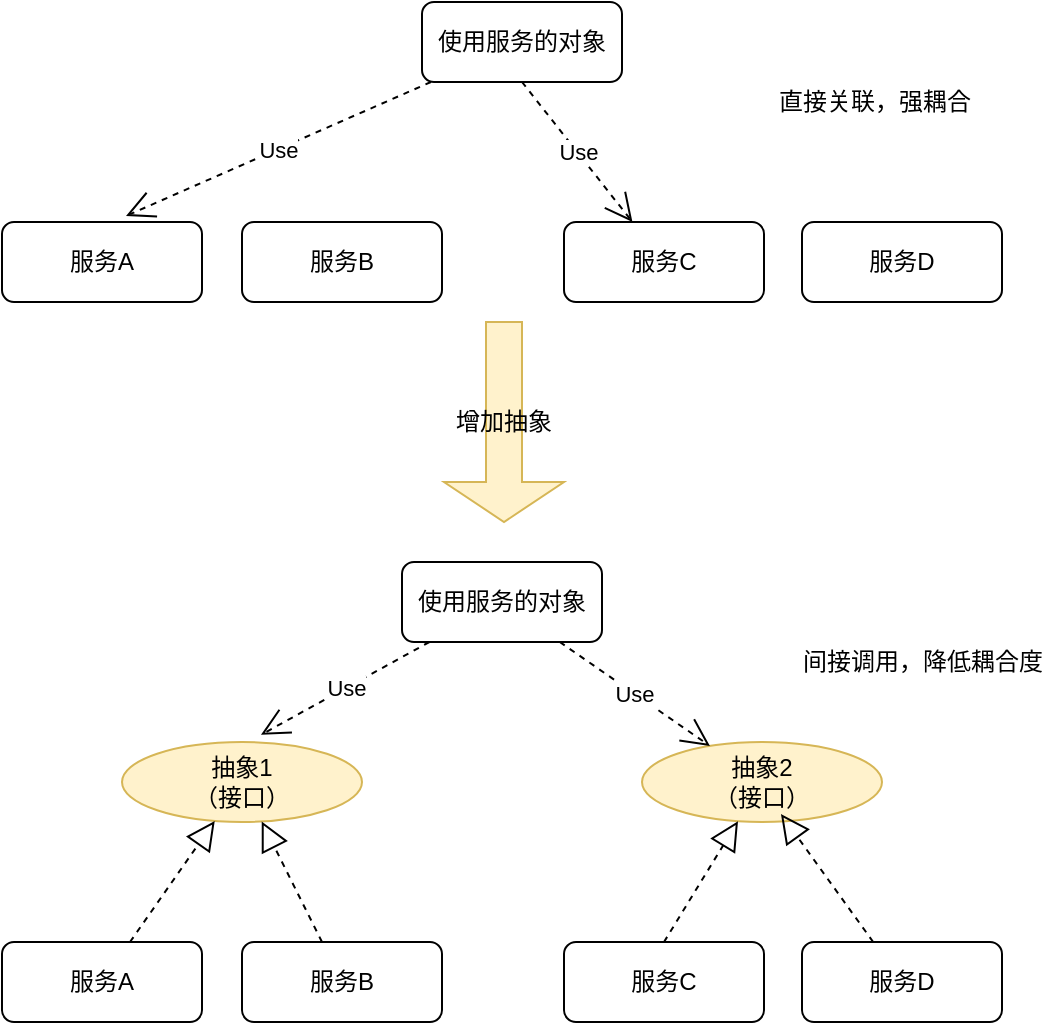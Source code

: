 <mxfile version="13.7.6" type="github">
  <diagram id="LekN2mBB-UYrPSv3pzjn" name="Page-1">
    <mxGraphModel dx="930" dy="755" grid="1" gridSize="10" guides="1" tooltips="1" connect="1" arrows="1" fold="1" page="1" pageScale="1" pageWidth="4681" pageHeight="3300" math="0" shadow="0">
      <root>
        <mxCell id="0" />
        <mxCell id="1" parent="0" />
        <mxCell id="KvPSEAkQuOX3AHsrBHvH-1" value="使用服务的对象" style="rounded=1;whiteSpace=wrap;html=1;" vertex="1" parent="1">
          <mxGeometry x="350" y="180" width="100" height="40" as="geometry" />
        </mxCell>
        <mxCell id="KvPSEAkQuOX3AHsrBHvH-2" value="服务B" style="rounded=1;whiteSpace=wrap;html=1;" vertex="1" parent="1">
          <mxGeometry x="260" y="290" width="100" height="40" as="geometry" />
        </mxCell>
        <mxCell id="KvPSEAkQuOX3AHsrBHvH-3" value="服务A" style="rounded=1;whiteSpace=wrap;html=1;" vertex="1" parent="1">
          <mxGeometry x="140" y="290" width="100" height="40" as="geometry" />
        </mxCell>
        <mxCell id="KvPSEAkQuOX3AHsrBHvH-4" value="服务D" style="rounded=1;whiteSpace=wrap;html=1;" vertex="1" parent="1">
          <mxGeometry x="540" y="290" width="100" height="40" as="geometry" />
        </mxCell>
        <mxCell id="KvPSEAkQuOX3AHsrBHvH-5" value="服务C" style="rounded=1;whiteSpace=wrap;html=1;" vertex="1" parent="1">
          <mxGeometry x="421" y="290" width="100" height="40" as="geometry" />
        </mxCell>
        <mxCell id="KvPSEAkQuOX3AHsrBHvH-10" value="Use" style="endArrow=open;endSize=12;dashed=1;html=1;entryX=0.62;entryY=-0.075;entryDx=0;entryDy=0;entryPerimeter=0;" edge="1" parent="1" source="KvPSEAkQuOX3AHsrBHvH-1" target="KvPSEAkQuOX3AHsrBHvH-3">
          <mxGeometry width="160" relative="1" as="geometry">
            <mxPoint x="240" y="250" as="sourcePoint" />
            <mxPoint x="400" y="250" as="targetPoint" />
          </mxGeometry>
        </mxCell>
        <mxCell id="KvPSEAkQuOX3AHsrBHvH-11" value="Use" style="endArrow=open;endSize=12;dashed=1;html=1;exitX=0.5;exitY=1;exitDx=0;exitDy=0;" edge="1" parent="1" source="KvPSEAkQuOX3AHsrBHvH-1" target="KvPSEAkQuOX3AHsrBHvH-5">
          <mxGeometry width="160" relative="1" as="geometry">
            <mxPoint x="381.701" y="230" as="sourcePoint" />
            <mxPoint x="202" y="357" as="targetPoint" />
          </mxGeometry>
        </mxCell>
        <mxCell id="KvPSEAkQuOX3AHsrBHvH-12" value="使用服务的对象" style="rounded=1;whiteSpace=wrap;html=1;" vertex="1" parent="1">
          <mxGeometry x="340" y="460" width="100" height="40" as="geometry" />
        </mxCell>
        <mxCell id="KvPSEAkQuOX3AHsrBHvH-13" value="服务B" style="rounded=1;whiteSpace=wrap;html=1;" vertex="1" parent="1">
          <mxGeometry x="260" y="650" width="100" height="40" as="geometry" />
        </mxCell>
        <mxCell id="KvPSEAkQuOX3AHsrBHvH-14" value="服务A" style="rounded=1;whiteSpace=wrap;html=1;" vertex="1" parent="1">
          <mxGeometry x="140" y="650" width="100" height="40" as="geometry" />
        </mxCell>
        <mxCell id="KvPSEAkQuOX3AHsrBHvH-15" value="服务D" style="rounded=1;whiteSpace=wrap;html=1;" vertex="1" parent="1">
          <mxGeometry x="540" y="650" width="100" height="40" as="geometry" />
        </mxCell>
        <mxCell id="KvPSEAkQuOX3AHsrBHvH-16" value="服务C" style="rounded=1;whiteSpace=wrap;html=1;" vertex="1" parent="1">
          <mxGeometry x="421" y="650" width="100" height="40" as="geometry" />
        </mxCell>
        <mxCell id="KvPSEAkQuOX3AHsrBHvH-19" value="抽象1&lt;br&gt;（接口）" style="ellipse;whiteSpace=wrap;html=1;fillColor=#fff2cc;strokeColor=#d6b656;" vertex="1" parent="1">
          <mxGeometry x="200" y="550" width="120" height="40" as="geometry" />
        </mxCell>
        <mxCell id="KvPSEAkQuOX3AHsrBHvH-20" value="抽象2&lt;br&gt;（接口）" style="ellipse;whiteSpace=wrap;html=1;fillColor=#fff2cc;strokeColor=#d6b656;" vertex="1" parent="1">
          <mxGeometry x="460" y="550" width="120" height="40" as="geometry" />
        </mxCell>
        <mxCell id="KvPSEAkQuOX3AHsrBHvH-23" value="Use" style="endArrow=open;endSize=12;dashed=1;html=1;entryX=0.579;entryY=-0.09;entryDx=0;entryDy=0;entryPerimeter=0;" edge="1" parent="1" source="KvPSEAkQuOX3AHsrBHvH-12" target="KvPSEAkQuOX3AHsrBHvH-19">
          <mxGeometry width="160" relative="1" as="geometry">
            <mxPoint x="382.483" y="500" as="sourcePoint" />
            <mxPoint x="230" y="567" as="targetPoint" />
          </mxGeometry>
        </mxCell>
        <mxCell id="KvPSEAkQuOX3AHsrBHvH-24" value="Use" style="endArrow=open;endSize=12;dashed=1;html=1;" edge="1" parent="1" source="KvPSEAkQuOX3AHsrBHvH-12" target="KvPSEAkQuOX3AHsrBHvH-20">
          <mxGeometry width="160" relative="1" as="geometry">
            <mxPoint x="393.72" y="510" as="sourcePoint" />
            <mxPoint x="310" y="555.5" as="targetPoint" />
          </mxGeometry>
        </mxCell>
        <mxCell id="KvPSEAkQuOX3AHsrBHvH-25" value="" style="endArrow=block;dashed=1;endFill=0;endSize=12;html=1;" edge="1" parent="1" source="KvPSEAkQuOX3AHsrBHvH-14" target="KvPSEAkQuOX3AHsrBHvH-19">
          <mxGeometry width="160" relative="1" as="geometry">
            <mxPoint x="130" y="720" as="sourcePoint" />
            <mxPoint x="290" y="720" as="targetPoint" />
          </mxGeometry>
        </mxCell>
        <mxCell id="KvPSEAkQuOX3AHsrBHvH-26" value="" style="endArrow=block;dashed=1;endFill=0;endSize=12;html=1;" edge="1" parent="1" source="KvPSEAkQuOX3AHsrBHvH-13" target="KvPSEAkQuOX3AHsrBHvH-19">
          <mxGeometry width="160" relative="1" as="geometry">
            <mxPoint x="213.333" y="660" as="sourcePoint" />
            <mxPoint x="253.941" y="599.088" as="targetPoint" />
          </mxGeometry>
        </mxCell>
        <mxCell id="KvPSEAkQuOX3AHsrBHvH-27" value="" style="endArrow=block;dashed=1;endFill=0;endSize=12;html=1;exitX=0.5;exitY=0;exitDx=0;exitDy=0;" edge="1" parent="1" source="KvPSEAkQuOX3AHsrBHvH-16" target="KvPSEAkQuOX3AHsrBHvH-20">
          <mxGeometry width="160" relative="1" as="geometry">
            <mxPoint x="529.796" y="650.48" as="sourcePoint" />
            <mxPoint x="500.997" y="590.002" as="targetPoint" />
          </mxGeometry>
        </mxCell>
        <mxCell id="KvPSEAkQuOX3AHsrBHvH-28" value="" style="endArrow=block;dashed=1;endFill=0;endSize=12;html=1;entryX=0.579;entryY=0.9;entryDx=0;entryDy=0;entryPerimeter=0;" edge="1" parent="1" source="KvPSEAkQuOX3AHsrBHvH-15" target="KvPSEAkQuOX3AHsrBHvH-20">
          <mxGeometry width="160" relative="1" as="geometry">
            <mxPoint x="481" y="660" as="sourcePoint" />
            <mxPoint x="515.987" y="599.309" as="targetPoint" />
          </mxGeometry>
        </mxCell>
        <mxCell id="KvPSEAkQuOX3AHsrBHvH-29" value="直接关联，强耦合" style="text;html=1;align=center;verticalAlign=middle;resizable=0;points=[];autosize=1;" vertex="1" parent="1">
          <mxGeometry x="521" y="220" width="110" height="20" as="geometry" />
        </mxCell>
        <mxCell id="KvPSEAkQuOX3AHsrBHvH-30" value="间接调用，降低耦合度" style="text;html=1;align=center;verticalAlign=middle;resizable=0;points=[];autosize=1;" vertex="1" parent="1">
          <mxGeometry x="530" y="500" width="140" height="20" as="geometry" />
        </mxCell>
        <mxCell id="KvPSEAkQuOX3AHsrBHvH-31" value="增加抽象" style="shape=singleArrow;direction=south;whiteSpace=wrap;html=1;fillColor=#fff2cc;strokeColor=#d6b656;" vertex="1" parent="1">
          <mxGeometry x="361" y="340" width="60" height="100" as="geometry" />
        </mxCell>
      </root>
    </mxGraphModel>
  </diagram>
</mxfile>
